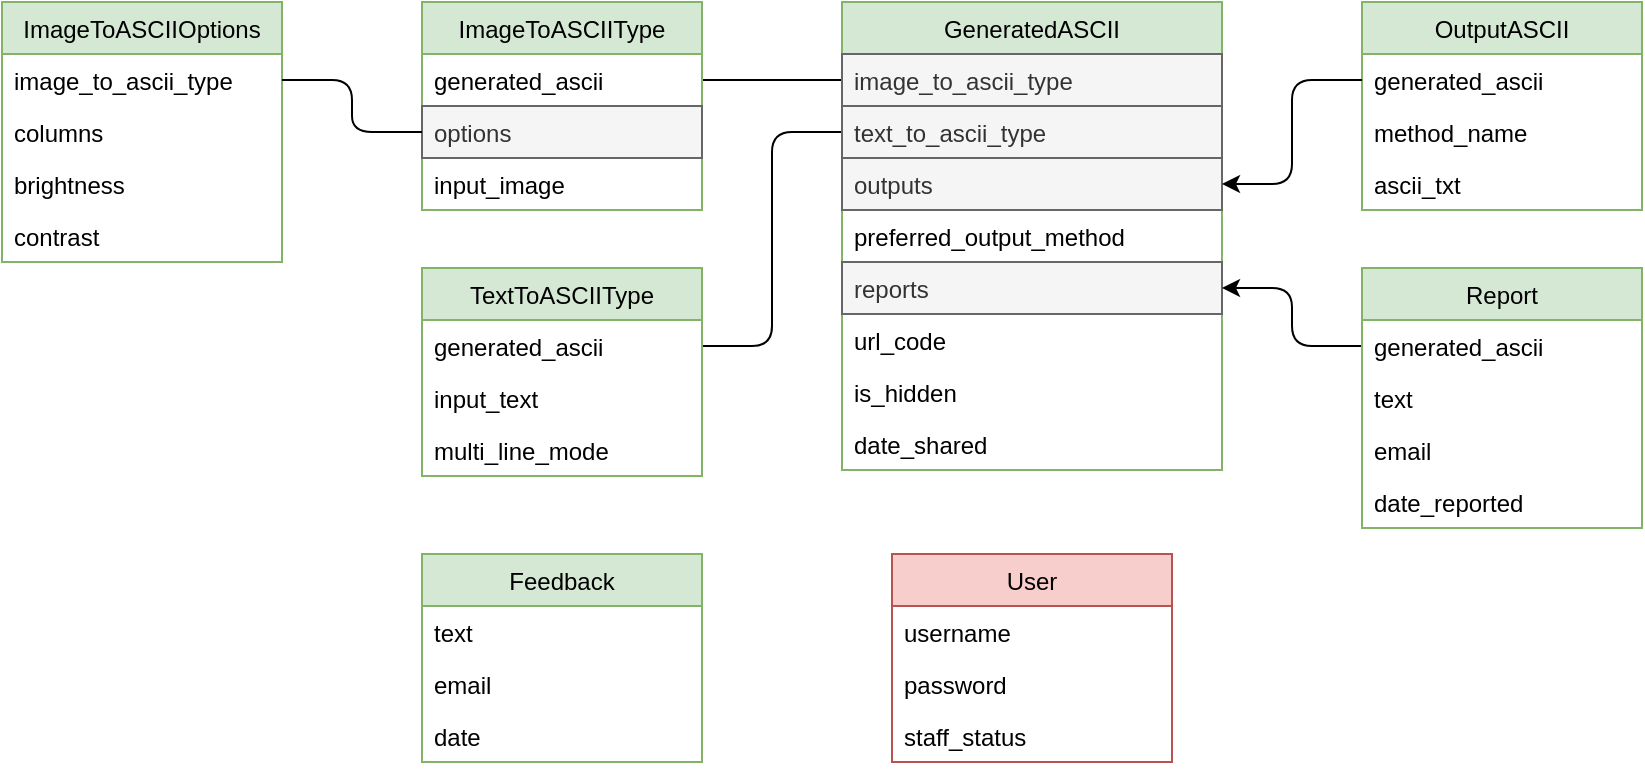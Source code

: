 <mxfile version="13.10.9" type="device"><diagram id="ANmYIeW5O3RIPYE6fBg-" name="Page-1"><mxGraphModel dx="1102" dy="622" grid="1" gridSize="10" guides="1" tooltips="1" connect="1" arrows="1" fold="1" page="1" pageScale="1" pageWidth="827" pageHeight="1169" math="0" shadow="0"><root><mxCell id="0"/><mxCell id="1" parent="0"/><mxCell id="gYv4Ap-50GoPPMLAGAdq-1" value="" style="endArrow=none;html=1;edgeStyle=orthogonalEdgeStyle;" edge="1" parent="1" source="gYv4Ap-50GoPPMLAGAdq-13" target="gYv4Ap-50GoPPMLAGAdq-5"><mxGeometry width="50" height="50" relative="1" as="geometry"><mxPoint x="580" y="430" as="sourcePoint"/><mxPoint x="630" y="380" as="targetPoint"/></mxGeometry></mxCell><mxCell id="gYv4Ap-50GoPPMLAGAdq-2" value="" style="endArrow=none;html=1;edgeStyle=orthogonalEdgeStyle;" edge="1" parent="1" source="gYv4Ap-50GoPPMLAGAdq-17" target="gYv4Ap-50GoPPMLAGAdq-4"><mxGeometry width="50" height="50" relative="1" as="geometry"><mxPoint x="610" y="280" as="sourcePoint"/><mxPoint x="660" y="230" as="targetPoint"/></mxGeometry></mxCell><mxCell id="gYv4Ap-50GoPPMLAGAdq-3" value="GeneratedASCII" style="swimlane;fontStyle=0;childLayout=stackLayout;horizontal=1;startSize=26;fillColor=#d5e8d4;horizontalStack=0;resizeParent=1;resizeParentMax=0;resizeLast=0;collapsible=1;marginBottom=0;strokeColor=#82b366;sketch=0;" vertex="1" parent="1"><mxGeometry x="620" y="210" width="190" height="234" as="geometry"/></mxCell><mxCell id="gYv4Ap-50GoPPMLAGAdq-4" value="image_to_ascii_type" style="text;strokeColor=#666666;fillColor=#f5f5f5;align=left;verticalAlign=top;spacingLeft=4;spacingRight=4;overflow=hidden;rotatable=0;points=[[0,0.5],[1,0.5]];portConstraint=eastwest;fontColor=#333333;" vertex="1" parent="gYv4Ap-50GoPPMLAGAdq-3"><mxGeometry y="26" width="190" height="26" as="geometry"/></mxCell><mxCell id="gYv4Ap-50GoPPMLAGAdq-5" value="text_to_ascii_type" style="text;strokeColor=#666666;fillColor=#f5f5f5;align=left;verticalAlign=top;spacingLeft=4;spacingRight=4;overflow=hidden;rotatable=0;points=[[0,0.5],[1,0.5]];portConstraint=eastwest;fontColor=#333333;" vertex="1" parent="gYv4Ap-50GoPPMLAGAdq-3"><mxGeometry y="52" width="190" height="26" as="geometry"/></mxCell><mxCell id="gYv4Ap-50GoPPMLAGAdq-6" value="outputs" style="text;strokeColor=#666666;fillColor=#f5f5f5;align=left;verticalAlign=top;spacingLeft=4;spacingRight=4;overflow=hidden;rotatable=0;points=[[0,0.5],[1,0.5]];portConstraint=eastwest;fontColor=#333333;" vertex="1" parent="gYv4Ap-50GoPPMLAGAdq-3"><mxGeometry y="78" width="190" height="26" as="geometry"/></mxCell><mxCell id="gYv4Ap-50GoPPMLAGAdq-7" value="preferred_output_method" style="text;align=left;verticalAlign=top;spacingLeft=4;spacingRight=4;overflow=hidden;rotatable=0;points=[[0,0.5],[1,0.5]];portConstraint=eastwest;" vertex="1" parent="gYv4Ap-50GoPPMLAGAdq-3"><mxGeometry y="104" width="190" height="26" as="geometry"/></mxCell><mxCell id="gYv4Ap-50GoPPMLAGAdq-8" value="reports" style="text;strokeColor=#666666;fillColor=#f5f5f5;align=left;verticalAlign=top;spacingLeft=4;spacingRight=4;overflow=hidden;rotatable=0;points=[[0,0.5],[1,0.5]];portConstraint=eastwest;fontColor=#333333;" vertex="1" parent="gYv4Ap-50GoPPMLAGAdq-3"><mxGeometry y="130" width="190" height="26" as="geometry"/></mxCell><mxCell id="gYv4Ap-50GoPPMLAGAdq-9" value="url_code" style="text;strokeColor=none;fillColor=none;align=left;verticalAlign=top;spacingLeft=4;spacingRight=4;overflow=hidden;rotatable=0;points=[[0,0.5],[1,0.5]];portConstraint=eastwest;" vertex="1" parent="gYv4Ap-50GoPPMLAGAdq-3"><mxGeometry y="156" width="190" height="26" as="geometry"/></mxCell><mxCell id="gYv4Ap-50GoPPMLAGAdq-10" value="is_hidden" style="text;strokeColor=none;fillColor=none;align=left;verticalAlign=top;spacingLeft=4;spacingRight=4;overflow=hidden;rotatable=0;points=[[0,0.5],[1,0.5]];portConstraint=eastwest;" vertex="1" parent="gYv4Ap-50GoPPMLAGAdq-3"><mxGeometry y="182" width="190" height="26" as="geometry"/></mxCell><mxCell id="gYv4Ap-50GoPPMLAGAdq-11" value="date_shared" style="text;strokeColor=none;fillColor=none;align=left;verticalAlign=top;spacingLeft=4;spacingRight=4;overflow=hidden;rotatable=0;points=[[0,0.5],[1,0.5]];portConstraint=eastwest;" vertex="1" parent="gYv4Ap-50GoPPMLAGAdq-3"><mxGeometry y="208" width="190" height="26" as="geometry"/></mxCell><mxCell id="gYv4Ap-50GoPPMLAGAdq-12" value="TextToASCIIType" style="swimlane;fontStyle=0;childLayout=stackLayout;horizontal=1;startSize=26;fillColor=#d5e8d4;horizontalStack=0;resizeParent=1;resizeParentMax=0;resizeLast=0;collapsible=1;marginBottom=0;strokeColor=#82b366;rounded=0;sketch=0;glass=0;shadow=0;" vertex="1" parent="1"><mxGeometry x="410" y="343" width="140" height="104" as="geometry"/></mxCell><mxCell id="gYv4Ap-50GoPPMLAGAdq-13" value="generated_ascii" style="text;align=left;verticalAlign=top;spacingLeft=4;spacingRight=4;overflow=hidden;rotatable=0;points=[[0,0.5],[1,0.5]];portConstraint=eastwest;" vertex="1" parent="gYv4Ap-50GoPPMLAGAdq-12"><mxGeometry y="26" width="140" height="26" as="geometry"/></mxCell><mxCell id="gYv4Ap-50GoPPMLAGAdq-14" value="input_text" style="text;strokeColor=none;fillColor=none;align=left;verticalAlign=top;spacingLeft=4;spacingRight=4;overflow=hidden;rotatable=0;points=[[0,0.5],[1,0.5]];portConstraint=eastwest;" vertex="1" parent="gYv4Ap-50GoPPMLAGAdq-12"><mxGeometry y="52" width="140" height="26" as="geometry"/></mxCell><mxCell id="gYv4Ap-50GoPPMLAGAdq-15" value="multi_line_mode" style="text;align=left;verticalAlign=top;spacingLeft=4;spacingRight=4;overflow=hidden;rotatable=0;points=[[0,0.5],[1,0.5]];portConstraint=eastwest;" vertex="1" parent="gYv4Ap-50GoPPMLAGAdq-12"><mxGeometry y="78" width="140" height="26" as="geometry"/></mxCell><mxCell id="gYv4Ap-50GoPPMLAGAdq-16" value="ImageToASCIIType" style="swimlane;fontStyle=0;childLayout=stackLayout;horizontal=1;startSize=26;fillColor=#d5e8d4;horizontalStack=0;resizeParent=1;resizeParentMax=0;resizeLast=0;collapsible=1;marginBottom=0;strokeColor=#82b366;sketch=0;" vertex="1" parent="1"><mxGeometry x="410" y="210" width="140" height="104" as="geometry"/></mxCell><mxCell id="gYv4Ap-50GoPPMLAGAdq-17" value="generated_ascii" style="text;align=left;verticalAlign=top;spacingLeft=4;spacingRight=4;overflow=hidden;rotatable=0;points=[[0,0.5],[1,0.5]];portConstraint=eastwest;" vertex="1" parent="gYv4Ap-50GoPPMLAGAdq-16"><mxGeometry y="26" width="140" height="26" as="geometry"/></mxCell><mxCell id="gYv4Ap-50GoPPMLAGAdq-18" value="options" style="text;align=left;verticalAlign=top;spacingLeft=4;spacingRight=4;overflow=hidden;rotatable=0;points=[[0,0.5],[1,0.5]];portConstraint=eastwest;fillColor=#f5f5f5;strokeColor=#666666;fontColor=#333333;" vertex="1" parent="gYv4Ap-50GoPPMLAGAdq-16"><mxGeometry y="52" width="140" height="26" as="geometry"/></mxCell><mxCell id="gYv4Ap-50GoPPMLAGAdq-19" value="input_image" style="text;strokeColor=none;fillColor=none;align=left;verticalAlign=top;spacingLeft=4;spacingRight=4;overflow=hidden;rotatable=0;points=[[0,0.5],[1,0.5]];portConstraint=eastwest;" vertex="1" parent="gYv4Ap-50GoPPMLAGAdq-16"><mxGeometry y="78" width="140" height="26" as="geometry"/></mxCell><mxCell id="gYv4Ap-50GoPPMLAGAdq-20" value="OutputASCII" style="swimlane;fontStyle=0;childLayout=stackLayout;horizontal=1;startSize=26;fillColor=#d5e8d4;horizontalStack=0;resizeParent=1;resizeParentMax=0;resizeLast=0;collapsible=1;marginBottom=0;strokeColor=#82b366;sketch=0;" vertex="1" parent="1"><mxGeometry x="880" y="210" width="140" height="104" as="geometry"/></mxCell><mxCell id="gYv4Ap-50GoPPMLAGAdq-21" value="generated_ascii" style="text;strokeColor=none;fillColor=none;align=left;verticalAlign=top;spacingLeft=4;spacingRight=4;overflow=hidden;rotatable=0;points=[[0,0.5],[1,0.5]];portConstraint=eastwest;" vertex="1" parent="gYv4Ap-50GoPPMLAGAdq-20"><mxGeometry y="26" width="140" height="26" as="geometry"/></mxCell><mxCell id="gYv4Ap-50GoPPMLAGAdq-22" value="method_name" style="text;strokeColor=none;fillColor=none;align=left;verticalAlign=top;spacingLeft=4;spacingRight=4;overflow=hidden;rotatable=0;points=[[0,0.5],[1,0.5]];portConstraint=eastwest;" vertex="1" parent="gYv4Ap-50GoPPMLAGAdq-20"><mxGeometry y="52" width="140" height="26" as="geometry"/></mxCell><mxCell id="gYv4Ap-50GoPPMLAGAdq-23" value="ascii_txt" style="text;strokeColor=none;fillColor=none;align=left;verticalAlign=top;spacingLeft=4;spacingRight=4;overflow=hidden;rotatable=0;points=[[0,0.5],[1,0.5]];portConstraint=eastwest;" vertex="1" parent="gYv4Ap-50GoPPMLAGAdq-20"><mxGeometry y="78" width="140" height="26" as="geometry"/></mxCell><mxCell id="gYv4Ap-50GoPPMLAGAdq-24" value="" style="endArrow=classic;html=1;edgeStyle=orthogonalEdgeStyle;" edge="1" parent="1" source="gYv4Ap-50GoPPMLAGAdq-21" target="gYv4Ap-50GoPPMLAGAdq-6"><mxGeometry width="50" height="50" relative="1" as="geometry"><mxPoint x="1000" y="410" as="sourcePoint"/><mxPoint x="1050" y="360" as="targetPoint"/></mxGeometry></mxCell><mxCell id="gYv4Ap-50GoPPMLAGAdq-25" value="" style="endArrow=classic;html=1;edgeStyle=orthogonalEdgeStyle;" edge="1" parent="1" source="gYv4Ap-50GoPPMLAGAdq-27" target="gYv4Ap-50GoPPMLAGAdq-8"><mxGeometry width="50" height="50" relative="1" as="geometry"><mxPoint x="890" y="400" as="sourcePoint"/><mxPoint x="940" y="350" as="targetPoint"/></mxGeometry></mxCell><mxCell id="gYv4Ap-50GoPPMLAGAdq-26" value="Report" style="swimlane;fontStyle=0;childLayout=stackLayout;horizontal=1;startSize=26;fillColor=#d5e8d4;horizontalStack=0;resizeParent=1;resizeParentMax=0;resizeLast=0;collapsible=1;marginBottom=0;strokeColor=#82b366;sketch=0;" vertex="1" parent="1"><mxGeometry x="880" y="343" width="140" height="130" as="geometry"/></mxCell><mxCell id="gYv4Ap-50GoPPMLAGAdq-27" value="generated_ascii" style="text;strokeColor=none;fillColor=none;align=left;verticalAlign=top;spacingLeft=4;spacingRight=4;overflow=hidden;rotatable=0;points=[[0,0.5],[1,0.5]];portConstraint=eastwest;" vertex="1" parent="gYv4Ap-50GoPPMLAGAdq-26"><mxGeometry y="26" width="140" height="26" as="geometry"/></mxCell><mxCell id="gYv4Ap-50GoPPMLAGAdq-28" value="text" style="text;strokeColor=none;fillColor=none;align=left;verticalAlign=top;spacingLeft=4;spacingRight=4;overflow=hidden;rotatable=0;points=[[0,0.5],[1,0.5]];portConstraint=eastwest;" vertex="1" parent="gYv4Ap-50GoPPMLAGAdq-26"><mxGeometry y="52" width="140" height="26" as="geometry"/></mxCell><mxCell id="gYv4Ap-50GoPPMLAGAdq-43" value="email" style="text;strokeColor=none;fillColor=none;align=left;verticalAlign=top;spacingLeft=4;spacingRight=4;overflow=hidden;rotatable=0;points=[[0,0.5],[1,0.5]];portConstraint=eastwest;" vertex="1" parent="gYv4Ap-50GoPPMLAGAdq-26"><mxGeometry y="78" width="140" height="26" as="geometry"/></mxCell><mxCell id="gYv4Ap-50GoPPMLAGAdq-29" value="date_reported" style="text;strokeColor=none;fillColor=none;align=left;verticalAlign=top;spacingLeft=4;spacingRight=4;overflow=hidden;rotatable=0;points=[[0,0.5],[1,0.5]];portConstraint=eastwest;" vertex="1" parent="gYv4Ap-50GoPPMLAGAdq-26"><mxGeometry y="104" width="140" height="26" as="geometry"/></mxCell><mxCell id="gYv4Ap-50GoPPMLAGAdq-30" value="User" style="swimlane;fontStyle=0;childLayout=stackLayout;horizontal=1;startSize=26;fillColor=#f8cecc;horizontalStack=0;resizeParent=1;resizeParentMax=0;resizeLast=0;collapsible=1;marginBottom=0;strokeColor=#b85450;" vertex="1" parent="1"><mxGeometry x="645" y="486" width="140" height="104" as="geometry"/></mxCell><mxCell id="gYv4Ap-50GoPPMLAGAdq-31" value="username" style="text;strokeColor=none;fillColor=none;align=left;verticalAlign=top;spacingLeft=4;spacingRight=4;overflow=hidden;rotatable=0;points=[[0,0.5],[1,0.5]];portConstraint=eastwest;" vertex="1" parent="gYv4Ap-50GoPPMLAGAdq-30"><mxGeometry y="26" width="140" height="26" as="geometry"/></mxCell><mxCell id="gYv4Ap-50GoPPMLAGAdq-32" value="password" style="text;strokeColor=none;fillColor=none;align=left;verticalAlign=top;spacingLeft=4;spacingRight=4;overflow=hidden;rotatable=0;points=[[0,0.5],[1,0.5]];portConstraint=eastwest;" vertex="1" parent="gYv4Ap-50GoPPMLAGAdq-30"><mxGeometry y="52" width="140" height="26" as="geometry"/></mxCell><mxCell id="gYv4Ap-50GoPPMLAGAdq-33" value="staff_status" style="text;strokeColor=none;fillColor=none;align=left;verticalAlign=top;spacingLeft=4;spacingRight=4;overflow=hidden;rotatable=0;points=[[0,0.5],[1,0.5]];portConstraint=eastwest;" vertex="1" parent="gYv4Ap-50GoPPMLAGAdq-30"><mxGeometry y="78" width="140" height="26" as="geometry"/></mxCell><mxCell id="gYv4Ap-50GoPPMLAGAdq-34" value="Feedback" style="swimlane;fontStyle=0;childLayout=stackLayout;horizontal=1;startSize=26;fillColor=#d5e8d4;horizontalStack=0;resizeParent=1;resizeParentMax=0;resizeLast=0;collapsible=1;marginBottom=0;strokeColor=#82b366;" vertex="1" parent="1"><mxGeometry x="410" y="486" width="140" height="104" as="geometry"/></mxCell><mxCell id="gYv4Ap-50GoPPMLAGAdq-35" value="text" style="text;strokeColor=none;fillColor=none;align=left;verticalAlign=top;spacingLeft=4;spacingRight=4;overflow=hidden;rotatable=0;points=[[0,0.5],[1,0.5]];portConstraint=eastwest;" vertex="1" parent="gYv4Ap-50GoPPMLAGAdq-34"><mxGeometry y="26" width="140" height="26" as="geometry"/></mxCell><mxCell id="gYv4Ap-50GoPPMLAGAdq-36" value="email" style="text;strokeColor=none;fillColor=none;align=left;verticalAlign=top;spacingLeft=4;spacingRight=4;overflow=hidden;rotatable=0;points=[[0,0.5],[1,0.5]];portConstraint=eastwest;" vertex="1" parent="gYv4Ap-50GoPPMLAGAdq-34"><mxGeometry y="52" width="140" height="26" as="geometry"/></mxCell><mxCell id="gYv4Ap-50GoPPMLAGAdq-44" value="date" style="text;strokeColor=none;fillColor=none;align=left;verticalAlign=top;spacingLeft=4;spacingRight=4;overflow=hidden;rotatable=0;points=[[0,0.5],[1,0.5]];portConstraint=eastwest;" vertex="1" parent="gYv4Ap-50GoPPMLAGAdq-34"><mxGeometry y="78" width="140" height="26" as="geometry"/></mxCell><mxCell id="gYv4Ap-50GoPPMLAGAdq-37" value="ImageToASCIIOptions" style="swimlane;fontStyle=0;childLayout=stackLayout;horizontal=1;startSize=26;fillColor=#d5e8d4;horizontalStack=0;resizeParent=1;resizeParentMax=0;resizeLast=0;collapsible=1;marginBottom=0;strokeColor=#82b366;" vertex="1" parent="1"><mxGeometry x="200" y="210" width="140" height="130" as="geometry"/></mxCell><mxCell id="gYv4Ap-50GoPPMLAGAdq-38" value="image_to_ascii_type" style="text;strokeColor=none;fillColor=none;align=left;verticalAlign=top;spacingLeft=4;spacingRight=4;overflow=hidden;rotatable=0;points=[[0,0.5],[1,0.5]];portConstraint=eastwest;" vertex="1" parent="gYv4Ap-50GoPPMLAGAdq-37"><mxGeometry y="26" width="140" height="26" as="geometry"/></mxCell><mxCell id="gYv4Ap-50GoPPMLAGAdq-39" value="columns" style="text;strokeColor=none;fillColor=none;align=left;verticalAlign=top;spacingLeft=4;spacingRight=4;overflow=hidden;rotatable=0;points=[[0,0.5],[1,0.5]];portConstraint=eastwest;" vertex="1" parent="gYv4Ap-50GoPPMLAGAdq-37"><mxGeometry y="52" width="140" height="26" as="geometry"/></mxCell><mxCell id="gYv4Ap-50GoPPMLAGAdq-40" value="brightness" style="text;strokeColor=none;fillColor=none;align=left;verticalAlign=top;spacingLeft=4;spacingRight=4;overflow=hidden;rotatable=0;points=[[0,0.5],[1,0.5]];portConstraint=eastwest;" vertex="1" parent="gYv4Ap-50GoPPMLAGAdq-37"><mxGeometry y="78" width="140" height="26" as="geometry"/></mxCell><mxCell id="gYv4Ap-50GoPPMLAGAdq-41" value="contrast" style="text;strokeColor=none;fillColor=none;align=left;verticalAlign=top;spacingLeft=4;spacingRight=4;overflow=hidden;rotatable=0;points=[[0,0.5],[1,0.5]];portConstraint=eastwest;" vertex="1" parent="gYv4Ap-50GoPPMLAGAdq-37"><mxGeometry y="104" width="140" height="26" as="geometry"/></mxCell><mxCell id="gYv4Ap-50GoPPMLAGAdq-42" value="" style="endArrow=none;html=1;edgeStyle=orthogonalEdgeStyle;" edge="1" parent="1" source="gYv4Ap-50GoPPMLAGAdq-38" target="gYv4Ap-50GoPPMLAGAdq-18"><mxGeometry width="50" height="50" relative="1" as="geometry"><mxPoint x="290" y="420" as="sourcePoint"/><mxPoint x="340" y="370" as="targetPoint"/></mxGeometry></mxCell></root></mxGraphModel></diagram></mxfile>